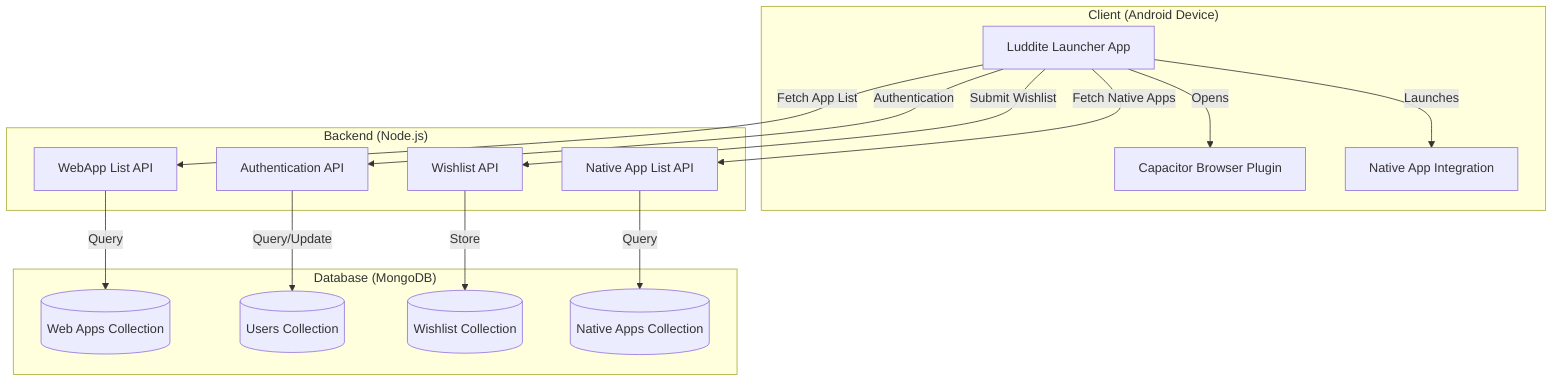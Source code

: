 graph TD
  subgraph "Client (Android Device)"
    A[Luddite Launcher App]
    B[Capacitor Browser Plugin]
    C[Native App Integration]
  end

  subgraph "Backend (Node.js)"
    D[Authentication API]
    E[WebApp List API]
    F[Wishlist API]
    G[Native App List API]
  end

  subgraph "Database (MongoDB)"
    H[(Web Apps Collection)]
    I[(Users Collection)]
    J[(Wishlist Collection)]
    K[(Native Apps Collection)]
  end

  A -->|Authentication| D
  A -->|Fetch App List| E
  A -->|Submit Wishlist| F
  A -->|Fetch Native Apps| G

  D -->|Query/Update| I
  E -->|Query| H
  F -->|Store| J
  G -->|Query| K

  A -->|Opens| B
  A -->|Launches| C